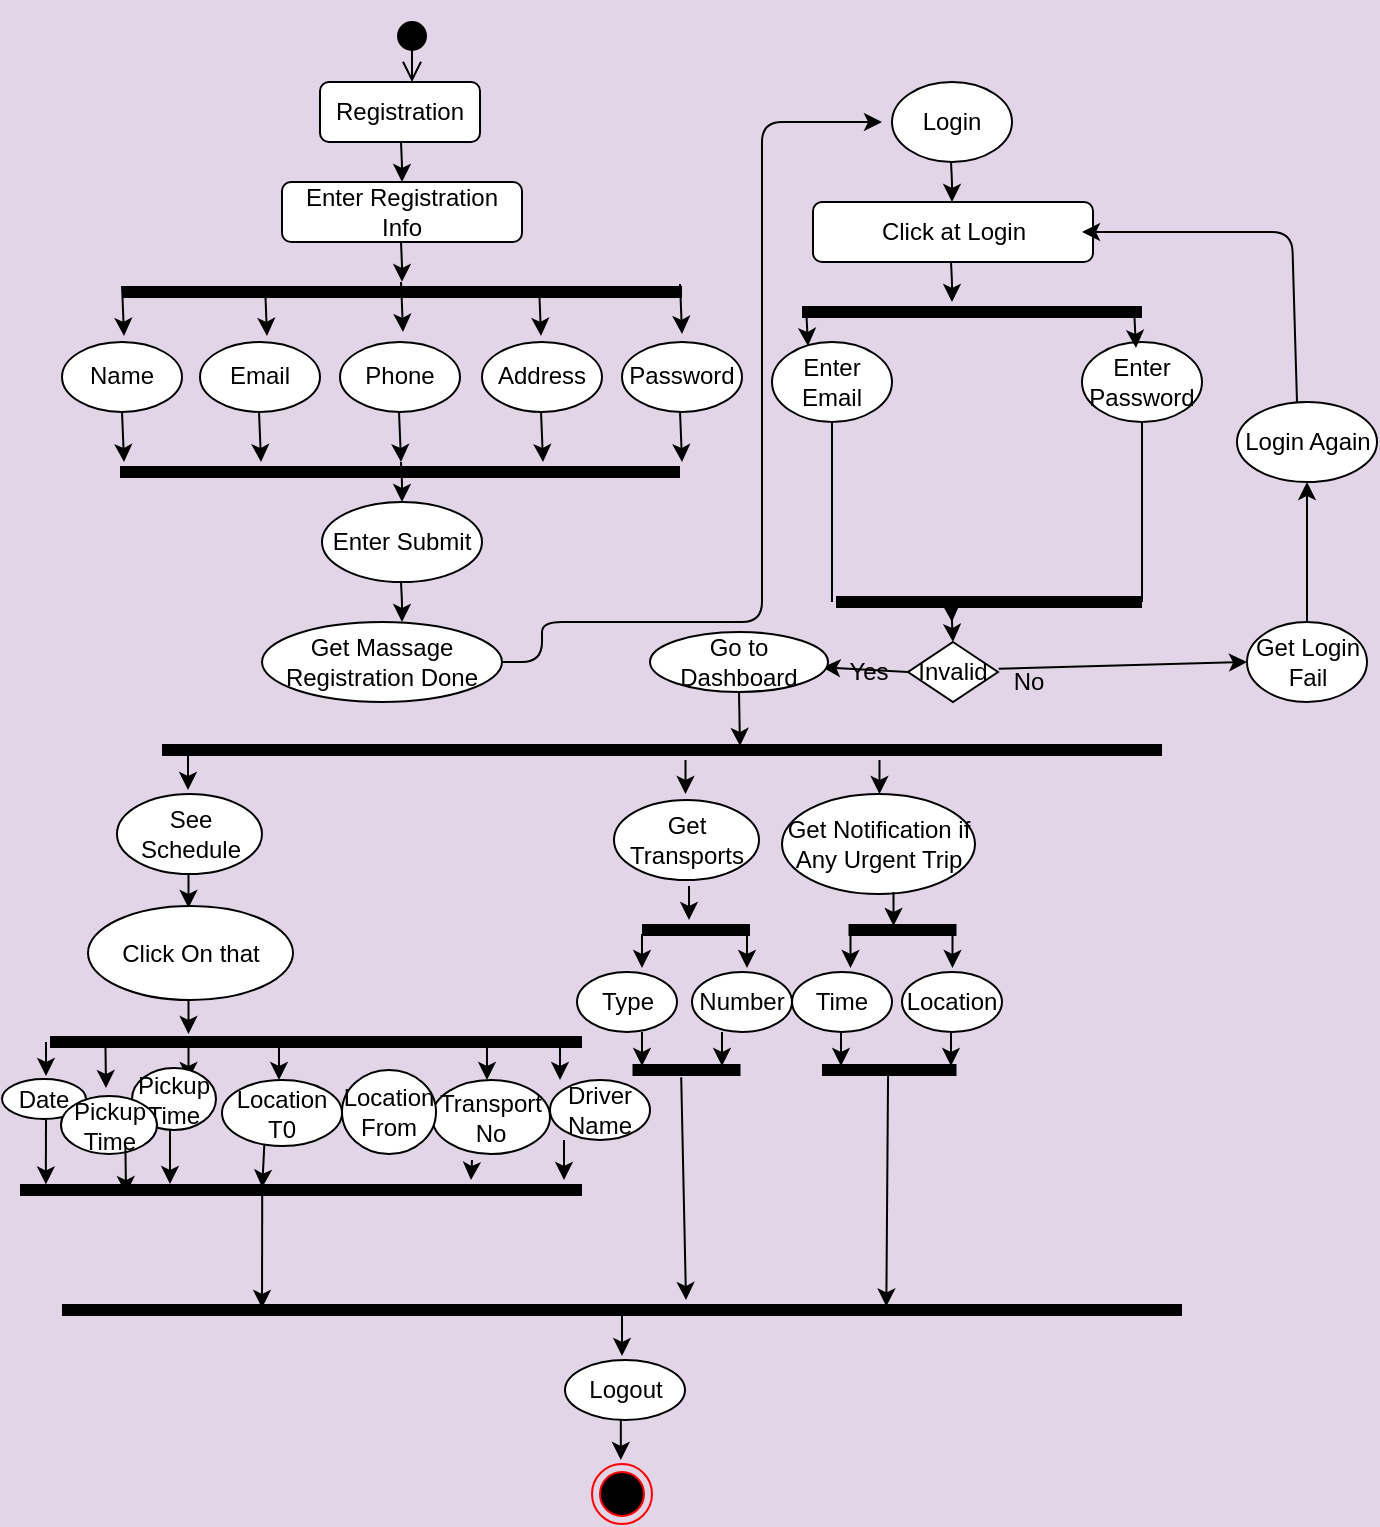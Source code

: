 <mxfile version="15.3.4" type="github">
  <diagram id="tKXObVT6ODstsICqTzrA" name="Page-1">
    <mxGraphModel dx="1036" dy="571" grid="0" gridSize="10" guides="1" tooltips="1" connect="1" arrows="1" fold="1" page="1" pageScale="1" pageWidth="827" pageHeight="1169" background="#E1D5E7" math="0" shadow="0">
      <root>
        <mxCell id="0" />
        <mxCell id="1" parent="0" />
        <mxCell id="a5vDsfFaX1BTuz3lG2Y1-60" value="" style="endArrow=classic;html=1;" parent="1" edge="1">
          <mxGeometry x="30" y="51" width="50" height="50" as="geometry">
            <mxPoint x="199.5" y="261" as="sourcePoint" />
            <mxPoint x="200" y="281" as="targetPoint" />
            <Array as="points">
              <mxPoint x="200" y="271" />
            </Array>
          </mxGeometry>
        </mxCell>
        <mxCell id="a5vDsfFaX1BTuz3lG2Y1-61" value="Get Massage Registration Done" style="ellipse;whiteSpace=wrap;html=1;" parent="1" vertex="1">
          <mxGeometry x="130" y="341" width="120" height="40" as="geometry" />
        </mxCell>
        <mxCell id="a5vDsfFaX1BTuz3lG2Y1-62" value="" style="endArrow=classic;html=1;" parent="1" edge="1">
          <mxGeometry x="30" y="41" width="50" height="50" as="geometry">
            <mxPoint x="199.5" y="321" as="sourcePoint" />
            <mxPoint x="200" y="341" as="targetPoint" />
            <Array as="points">
              <mxPoint x="200" y="331" />
            </Array>
          </mxGeometry>
        </mxCell>
        <mxCell id="a5vDsfFaX1BTuz3lG2Y1-63" value="Enter Submit" style="ellipse;whiteSpace=wrap;html=1;" parent="1" vertex="1">
          <mxGeometry x="160" y="281" width="80" height="40" as="geometry" />
        </mxCell>
        <mxCell id="a5vDsfFaX1BTuz3lG2Y1-64" value="" style="endArrow=classic;html=1;exitX=1;exitY=0.5;exitDx=0;exitDy=0;" parent="1" source="a5vDsfFaX1BTuz3lG2Y1-61" edge="1">
          <mxGeometry x="30" y="71" width="50" height="50" as="geometry">
            <mxPoint x="260" y="351" as="sourcePoint" />
            <mxPoint x="440" y="91" as="targetPoint" />
            <Array as="points">
              <mxPoint x="270" y="361" />
              <mxPoint x="270" y="341" />
              <mxPoint x="380" y="341" />
              <mxPoint x="380" y="261" />
              <mxPoint x="380" y="91" />
            </Array>
          </mxGeometry>
        </mxCell>
        <mxCell id="a5vDsfFaX1BTuz3lG2Y1-65" value="Login" style="ellipse;whiteSpace=wrap;html=1;" parent="1" vertex="1">
          <mxGeometry x="445" y="71" width="60" height="40" as="geometry" />
        </mxCell>
        <mxCell id="a5vDsfFaX1BTuz3lG2Y1-66" value="" style="endArrow=classic;html=1;" parent="1" edge="1">
          <mxGeometry x="30" y="21" width="50" height="50" as="geometry">
            <mxPoint x="474.5" y="111" as="sourcePoint" />
            <mxPoint x="475" y="131" as="targetPoint" />
            <Array as="points">
              <mxPoint x="475" y="121" />
            </Array>
          </mxGeometry>
        </mxCell>
        <mxCell id="a5vDsfFaX1BTuz3lG2Y1-67" value="Click at Login" style="rounded=1;whiteSpace=wrap;html=1;" parent="1" vertex="1">
          <mxGeometry x="405.5" y="131" width="140" height="30" as="geometry" />
        </mxCell>
        <mxCell id="a5vDsfFaX1BTuz3lG2Y1-68" value="" style="endArrow=classic;html=1;" parent="1" edge="1">
          <mxGeometry x="30" y="11" width="50" height="50" as="geometry">
            <mxPoint x="474.5" y="161" as="sourcePoint" />
            <mxPoint x="475" y="181" as="targetPoint" />
            <Array as="points">
              <mxPoint x="475" y="171" />
            </Array>
          </mxGeometry>
        </mxCell>
        <mxCell id="a5vDsfFaX1BTuz3lG2Y1-69" value="Enter Email" style="ellipse;whiteSpace=wrap;html=1;" parent="1" vertex="1">
          <mxGeometry x="385" y="201" width="60" height="40" as="geometry" />
        </mxCell>
        <mxCell id="a5vDsfFaX1BTuz3lG2Y1-70" value="Enter Password" style="ellipse;whiteSpace=wrap;html=1;" parent="1" vertex="1">
          <mxGeometry x="540" y="201" width="60" height="40" as="geometry" />
        </mxCell>
        <mxCell id="a5vDsfFaX1BTuz3lG2Y1-71" value="" style="endArrow=classic;html=1;" parent="1" edge="1">
          <mxGeometry x="56" y="4" width="50" height="50" as="geometry">
            <mxPoint x="566" y="184" as="sourcePoint" />
            <mxPoint x="567" y="204" as="targetPoint" />
            <Array as="points">
              <mxPoint x="566.5" y="194" />
            </Array>
          </mxGeometry>
        </mxCell>
        <mxCell id="a5vDsfFaX1BTuz3lG2Y1-72" value="" style="endArrow=none;html=1;entryX=0.5;entryY=1;entryDx=0;entryDy=0;" parent="1" target="a5vDsfFaX1BTuz3lG2Y1-69" edge="1">
          <mxGeometry x="30" y="71" width="50" height="50" as="geometry">
            <mxPoint x="415" y="331" as="sourcePoint" />
            <mxPoint x="460" y="281" as="targetPoint" />
          </mxGeometry>
        </mxCell>
        <mxCell id="a5vDsfFaX1BTuz3lG2Y1-73" value="" style="endArrow=none;html=1;entryX=0.5;entryY=1;entryDx=0;entryDy=0;" parent="1" target="a5vDsfFaX1BTuz3lG2Y1-70" edge="1">
          <mxGeometry x="30" y="71" width="50" height="50" as="geometry">
            <mxPoint x="570" y="331" as="sourcePoint" />
            <mxPoint x="460" y="281" as="targetPoint" />
          </mxGeometry>
        </mxCell>
        <mxCell id="a5vDsfFaX1BTuz3lG2Y1-74" value="" style="endArrow=classic;html=1;" parent="1" edge="1">
          <mxGeometry x="30" y="71" width="50" height="50" as="geometry">
            <mxPoint x="474.5" y="331" as="sourcePoint" />
            <mxPoint x="475" y="341" as="targetPoint" />
            <Array as="points">
              <mxPoint x="475" y="341" />
            </Array>
          </mxGeometry>
        </mxCell>
        <mxCell id="a5vDsfFaX1BTuz3lG2Y1-75" value="Invalid" style="rhombus;whiteSpace=wrap;html=1;" parent="1" vertex="1">
          <mxGeometry x="453" y="351" width="45" height="30" as="geometry" />
        </mxCell>
        <mxCell id="a5vDsfFaX1BTuz3lG2Y1-76" value="" style="endArrow=classic;html=1;exitX=0;exitY=0.5;exitDx=0;exitDy=0;entryX=-0.07;entryY=0.38;entryDx=0;entryDy=0;entryPerimeter=0;" parent="1" source="a5vDsfFaX1BTuz3lG2Y1-75" target="a5vDsfFaX1BTuz3lG2Y1-78" edge="1">
          <mxGeometry x="30" y="71" width="50" height="50" as="geometry">
            <mxPoint x="410" y="431" as="sourcePoint" />
            <mxPoint x="420" y="381" as="targetPoint" />
          </mxGeometry>
        </mxCell>
        <mxCell id="a5vDsfFaX1BTuz3lG2Y1-77" value="Go to Dashboard" style="ellipse;whiteSpace=wrap;html=1;" parent="1" vertex="1">
          <mxGeometry x="324" y="346" width="89" height="30" as="geometry" />
        </mxCell>
        <mxCell id="a5vDsfFaX1BTuz3lG2Y1-78" value="Yes" style="text;html=1;align=center;verticalAlign=middle;resizable=0;points=[];autosize=1;strokeColor=none;" parent="1" vertex="1">
          <mxGeometry x="413" y="356" width="40" height="20" as="geometry" />
        </mxCell>
        <mxCell id="a5vDsfFaX1BTuz3lG2Y1-79" value="No" style="text;html=1;align=center;verticalAlign=middle;resizable=0;points=[];autosize=1;strokeColor=none;" parent="1" vertex="1">
          <mxGeometry x="498" y="361" width="30" height="20" as="geometry" />
        </mxCell>
        <mxCell id="a5vDsfFaX1BTuz3lG2Y1-80" value="Get Login Fail" style="ellipse;whiteSpace=wrap;html=1;" parent="1" vertex="1">
          <mxGeometry x="622.5" y="341" width="60" height="40" as="geometry" />
        </mxCell>
        <mxCell id="a5vDsfFaX1BTuz3lG2Y1-81" value="" style="endArrow=classic;html=1;entryX=0;entryY=0.5;entryDx=0;entryDy=0;exitX=0.011;exitY=0.167;exitDx=0;exitDy=0;exitPerimeter=0;" parent="1" source="a5vDsfFaX1BTuz3lG2Y1-79" target="a5vDsfFaX1BTuz3lG2Y1-80" edge="1">
          <mxGeometry x="30" y="63" width="50" height="50" as="geometry">
            <mxPoint x="497" y="373" as="sourcePoint" />
            <mxPoint x="590" y="373" as="targetPoint" />
          </mxGeometry>
        </mxCell>
        <mxCell id="a5vDsfFaX1BTuz3lG2Y1-82" value="" style="endArrow=classic;html=1;exitX=0.5;exitY=0;exitDx=0;exitDy=0;" parent="1" edge="1">
          <mxGeometry x="25" y="71" width="50" height="50" as="geometry">
            <mxPoint x="647.5" y="231" as="sourcePoint" />
            <mxPoint x="540" y="146" as="targetPoint" />
            <Array as="points">
              <mxPoint x="645" y="146" />
            </Array>
          </mxGeometry>
        </mxCell>
        <mxCell id="a5vDsfFaX1BTuz3lG2Y1-83" value="Login Again" style="ellipse;whiteSpace=wrap;html=1;" parent="1" vertex="1">
          <mxGeometry x="617.5" y="231" width="70" height="40" as="geometry" />
        </mxCell>
        <mxCell id="a5vDsfFaX1BTuz3lG2Y1-84" value="" style="endArrow=classic;html=1;exitX=0.5;exitY=0;exitDx=0;exitDy=0;entryX=0.5;entryY=1;entryDx=0;entryDy=0;" parent="1" source="a5vDsfFaX1BTuz3lG2Y1-80" target="a5vDsfFaX1BTuz3lG2Y1-83" edge="1">
          <mxGeometry x="30" y="71" width="50" height="50" as="geometry">
            <mxPoint x="410" y="431" as="sourcePoint" />
            <mxPoint x="460" y="381" as="targetPoint" />
          </mxGeometry>
        </mxCell>
        <mxCell id="a5vDsfFaX1BTuz3lG2Y1-85" value="Registration" style="rounded=1;whiteSpace=wrap;html=1;" parent="1" vertex="1">
          <mxGeometry x="159" y="71" width="80" height="30" as="geometry" />
        </mxCell>
        <mxCell id="a5vDsfFaX1BTuz3lG2Y1-86" value="Enter Registration Info" style="rounded=1;whiteSpace=wrap;html=1;" parent="1" vertex="1">
          <mxGeometry x="140" y="121" width="120" height="30" as="geometry" />
        </mxCell>
        <mxCell id="a5vDsfFaX1BTuz3lG2Y1-87" value="" style="endArrow=classic;html=1;" parent="1" edge="1">
          <mxGeometry x="30" y="66.142" width="50" height="58.294" as="geometry">
            <mxPoint x="199.5" y="101.118" as="sourcePoint" />
            <mxPoint x="200" y="121" as="targetPoint" />
            <Array as="points">
              <mxPoint x="200" y="112.777" />
            </Array>
          </mxGeometry>
        </mxCell>
        <mxCell id="a5vDsfFaX1BTuz3lG2Y1-88" value="" style="endArrow=classic;html=1;" parent="1" edge="1">
          <mxGeometry x="30" y="46.072" width="50" height="58.294" as="geometry">
            <mxPoint x="199.5" y="151.001" as="sourcePoint" />
            <mxPoint x="200" y="170.93" as="targetPoint" />
            <Array as="points">
              <mxPoint x="200" y="162.66" />
            </Array>
          </mxGeometry>
        </mxCell>
        <mxCell id="a5vDsfFaX1BTuz3lG2Y1-89" value="Name" style="ellipse;whiteSpace=wrap;html=1;" parent="1" vertex="1">
          <mxGeometry x="30" y="201.004" width="60" height="34.976" as="geometry" />
        </mxCell>
        <mxCell id="a5vDsfFaX1BTuz3lG2Y1-90" value="Email" style="ellipse;whiteSpace=wrap;html=1;" parent="1" vertex="1">
          <mxGeometry x="99" y="201.004" width="60" height="34.976" as="geometry" />
        </mxCell>
        <mxCell id="a5vDsfFaX1BTuz3lG2Y1-91" value="Phone" style="ellipse;whiteSpace=wrap;html=1;" parent="1" vertex="1">
          <mxGeometry x="169" y="201.004" width="60" height="34.976" as="geometry" />
        </mxCell>
        <mxCell id="a5vDsfFaX1BTuz3lG2Y1-92" value="Address" style="ellipse;whiteSpace=wrap;html=1;" parent="1" vertex="1">
          <mxGeometry x="240" y="201.004" width="60" height="34.976" as="geometry" />
        </mxCell>
        <mxCell id="a5vDsfFaX1BTuz3lG2Y1-93" value="Password" style="ellipse;whiteSpace=wrap;html=1;" parent="1" vertex="1">
          <mxGeometry x="310" y="201.004" width="60" height="34.976" as="geometry" />
        </mxCell>
        <mxCell id="a5vDsfFaX1BTuz3lG2Y1-94" value="" style="html=1;verticalAlign=bottom;startArrow=circle;startFill=1;endArrow=open;startSize=6;endSize=8;" parent="1" edge="1">
          <mxGeometry x="30" y="40" width="80" as="geometry">
            <mxPoint x="205" y="40" as="sourcePoint" />
            <mxPoint x="205" y="71" as="targetPoint" />
          </mxGeometry>
        </mxCell>
        <mxCell id="a5vDsfFaX1BTuz3lG2Y1-95" value="" style="shape=line;html=1;strokeWidth=6;" parent="1" vertex="1">
          <mxGeometry x="60" y="171" width="280" height="10" as="geometry" />
        </mxCell>
        <mxCell id="a5vDsfFaX1BTuz3lG2Y1-96" value="" style="endArrow=classic;html=1;" parent="1" edge="1">
          <mxGeometry x="30" y="33.092" width="50" height="58.294" as="geometry">
            <mxPoint x="60" y="172.997" as="sourcePoint" />
            <mxPoint x="61" y="197.95" as="targetPoint" />
            <Array as="points">
              <mxPoint x="60.5" y="184.656" />
            </Array>
          </mxGeometry>
        </mxCell>
        <mxCell id="a5vDsfFaX1BTuz3lG2Y1-97" value="" style="endArrow=classic;html=1;" parent="1" edge="1">
          <mxGeometry x="101.5" y="33.092" width="50" height="58.294" as="geometry">
            <mxPoint x="131.5" y="172.997" as="sourcePoint" />
            <mxPoint x="132.5" y="197.95" as="targetPoint" />
            <Array as="points">
              <mxPoint x="132" y="184.656" />
            </Array>
          </mxGeometry>
        </mxCell>
        <mxCell id="a5vDsfFaX1BTuz3lG2Y1-98" value="" style="endArrow=classic;html=1;" parent="1" edge="1">
          <mxGeometry x="169.5" y="31.092" width="50" height="58.294" as="geometry">
            <mxPoint x="199.5" y="170.997" as="sourcePoint" />
            <mxPoint x="200.5" y="195.95" as="targetPoint" />
            <Array as="points">
              <mxPoint x="200" y="182.656" />
            </Array>
          </mxGeometry>
        </mxCell>
        <mxCell id="a5vDsfFaX1BTuz3lG2Y1-99" value="" style="endArrow=classic;html=1;" parent="1" edge="1">
          <mxGeometry x="238.5" y="33.092" width="50" height="58.294" as="geometry">
            <mxPoint x="268.5" y="172.997" as="sourcePoint" />
            <mxPoint x="269.5" y="197.95" as="targetPoint" />
            <Array as="points">
              <mxPoint x="269" y="184.656" />
            </Array>
          </mxGeometry>
        </mxCell>
        <mxCell id="a5vDsfFaX1BTuz3lG2Y1-100" value="" style="endArrow=classic;html=1;" parent="1" edge="1">
          <mxGeometry x="309" y="32.092" width="50" height="58.294" as="geometry">
            <mxPoint x="339" y="171.997" as="sourcePoint" />
            <mxPoint x="340" y="196.95" as="targetPoint" />
            <Array as="points">
              <mxPoint x="339.5" y="183.656" />
            </Array>
          </mxGeometry>
        </mxCell>
        <mxCell id="a5vDsfFaX1BTuz3lG2Y1-101" value="" style="endArrow=classic;html=1;" parent="1" edge="1">
          <mxGeometry x="30" y="96.072" width="50" height="58.294" as="geometry">
            <mxPoint x="60" y="235.977" as="sourcePoint" />
            <mxPoint x="61" y="261" as="targetPoint" />
            <Array as="points">
              <mxPoint x="60.5" y="247.636" />
            </Array>
          </mxGeometry>
        </mxCell>
        <mxCell id="a5vDsfFaX1BTuz3lG2Y1-102" value="" style="endArrow=classic;html=1;" parent="1" edge="1">
          <mxGeometry x="98.5" y="96.072" width="50" height="58.294" as="geometry">
            <mxPoint x="128.5" y="235.977" as="sourcePoint" />
            <mxPoint x="129.5" y="261" as="targetPoint" />
            <Array as="points">
              <mxPoint x="129" y="247.636" />
            </Array>
          </mxGeometry>
        </mxCell>
        <mxCell id="a5vDsfFaX1BTuz3lG2Y1-103" value="" style="endArrow=classic;html=1;" parent="1" edge="1">
          <mxGeometry x="168.5" y="96.072" width="50" height="58.294" as="geometry">
            <mxPoint x="198.5" y="235.977" as="sourcePoint" />
            <mxPoint x="199.5" y="261" as="targetPoint" />
            <Array as="points">
              <mxPoint x="199" y="247.636" />
            </Array>
          </mxGeometry>
        </mxCell>
        <mxCell id="a5vDsfFaX1BTuz3lG2Y1-104" value="" style="endArrow=classic;html=1;" parent="1" edge="1">
          <mxGeometry x="239.5" y="96.072" width="50" height="58.294" as="geometry">
            <mxPoint x="269.5" y="235.977" as="sourcePoint" />
            <mxPoint x="270.5" y="261" as="targetPoint" />
            <Array as="points">
              <mxPoint x="270" y="247.636" />
            </Array>
          </mxGeometry>
        </mxCell>
        <mxCell id="a5vDsfFaX1BTuz3lG2Y1-105" value="" style="endArrow=classic;html=1;" parent="1" edge="1">
          <mxGeometry x="309" y="96.072" width="50" height="58.294" as="geometry">
            <mxPoint x="339" y="235.977" as="sourcePoint" />
            <mxPoint x="340" y="261" as="targetPoint" />
            <Array as="points">
              <mxPoint x="339.5" y="247.636" />
            </Array>
          </mxGeometry>
        </mxCell>
        <mxCell id="a5vDsfFaX1BTuz3lG2Y1-106" value="" style="shape=line;html=1;strokeWidth=6;" parent="1" vertex="1">
          <mxGeometry x="59" y="261" width="280" height="10" as="geometry" />
        </mxCell>
        <mxCell id="a5vDsfFaX1BTuz3lG2Y1-107" value="" style="shape=line;html=1;strokeWidth=6;" parent="1" vertex="1">
          <mxGeometry x="400" y="181" width="170" height="10" as="geometry" />
        </mxCell>
        <mxCell id="a5vDsfFaX1BTuz3lG2Y1-108" value="" style="endArrow=classic;html=1;" parent="1" edge="1">
          <mxGeometry x="-108" y="3" width="50" height="50" as="geometry">
            <mxPoint x="402" y="183" as="sourcePoint" />
            <mxPoint x="403" y="203" as="targetPoint" />
            <Array as="points">
              <mxPoint x="402.5" y="193" />
            </Array>
          </mxGeometry>
        </mxCell>
        <mxCell id="a5vDsfFaX1BTuz3lG2Y1-109" value="" style="endArrow=classic;html=1;" parent="1" edge="1">
          <mxGeometry x="-35.5" y="151" width="50" height="50" as="geometry">
            <mxPoint x="474.5" y="331" as="sourcePoint" />
            <mxPoint x="475.5" y="351" as="targetPoint" />
            <Array as="points">
              <mxPoint x="475" y="341" />
            </Array>
          </mxGeometry>
        </mxCell>
        <mxCell id="a5vDsfFaX1BTuz3lG2Y1-110" value="" style="shape=line;html=1;strokeWidth=6;" parent="1" vertex="1">
          <mxGeometry x="417" y="326" width="153" height="10" as="geometry" />
        </mxCell>
        <mxCell id="a5vDsfFaX1BTuz3lG2Y1-2" value="" style="shape=line;html=1;strokeWidth=6;rotation=0;" parent="1" vertex="1">
          <mxGeometry x="80" y="400" width="500" height="10" as="geometry" />
        </mxCell>
        <mxCell id="a5vDsfFaX1BTuz3lG2Y1-3" value="" style="endArrow=classic;html=1;" parent="1" edge="1">
          <mxGeometry x="35" y="307" width="50" height="50" as="geometry">
            <mxPoint x="93" y="408" as="sourcePoint" />
            <mxPoint x="93" y="425" as="targetPoint" />
          </mxGeometry>
        </mxCell>
        <mxCell id="a5vDsfFaX1BTuz3lG2Y1-4" value="" style="endArrow=classic;html=1;" parent="1" edge="1">
          <mxGeometry x="283.75" y="309" width="50" height="50" as="geometry">
            <mxPoint x="341.75" y="410" as="sourcePoint" />
            <mxPoint x="341.75" y="427" as="targetPoint" />
          </mxGeometry>
        </mxCell>
        <mxCell id="a5vDsfFaX1BTuz3lG2Y1-5" value="" style="endArrow=classic;html=1;" parent="1" edge="1">
          <mxGeometry x="380.75" y="309" width="50" height="50" as="geometry">
            <mxPoint x="438.75" y="410" as="sourcePoint" />
            <mxPoint x="438.75" y="427" as="targetPoint" />
          </mxGeometry>
        </mxCell>
        <mxCell id="a5vDsfFaX1BTuz3lG2Y1-7" value="See Schedule" style="ellipse;whiteSpace=wrap;html=1;" parent="1" vertex="1">
          <mxGeometry x="57.5" y="427" width="72.5" height="40" as="geometry" />
        </mxCell>
        <mxCell id="a5vDsfFaX1BTuz3lG2Y1-8" value="Get Transports" style="ellipse;whiteSpace=wrap;html=1;" parent="1" vertex="1">
          <mxGeometry x="306" y="430" width="72.5" height="40" as="geometry" />
        </mxCell>
        <mxCell id="a5vDsfFaX1BTuz3lG2Y1-9" value="Get Notification if Any Urgent Trip" style="ellipse;whiteSpace=wrap;html=1;" parent="1" vertex="1">
          <mxGeometry x="390" y="427" width="96.5" height="50" as="geometry" />
        </mxCell>
        <mxCell id="a5vDsfFaX1BTuz3lG2Y1-11" value="" style="endArrow=classic;html=1;" parent="1" edge="1">
          <mxGeometry x="35.25" y="366" width="50" height="50" as="geometry">
            <mxPoint x="93.25" y="467" as="sourcePoint" />
            <mxPoint x="93.25" y="484" as="targetPoint" />
          </mxGeometry>
        </mxCell>
        <mxCell id="a5vDsfFaX1BTuz3lG2Y1-12" value="Click On that" style="ellipse;whiteSpace=wrap;html=1;" parent="1" vertex="1">
          <mxGeometry x="43" y="483" width="102.5" height="47" as="geometry" />
        </mxCell>
        <mxCell id="a5vDsfFaX1BTuz3lG2Y1-13" value="" style="shape=line;html=1;strokeWidth=6;rotation=0;" parent="1" vertex="1">
          <mxGeometry x="24" y="546" width="266" height="10" as="geometry" />
        </mxCell>
        <mxCell id="a5vDsfFaX1BTuz3lG2Y1-14" value="" style="endArrow=classic;html=1;" parent="1" edge="1">
          <mxGeometry x="35.25" y="429" width="50" height="50" as="geometry">
            <mxPoint x="93.25" y="530" as="sourcePoint" />
            <mxPoint x="93.25" y="547" as="targetPoint" />
          </mxGeometry>
        </mxCell>
        <mxCell id="a5vDsfFaX1BTuz3lG2Y1-15" value="" style="endArrow=classic;html=1;" parent="1" edge="1">
          <mxGeometry x="-29" y="450" width="50" height="50" as="geometry">
            <mxPoint x="22" y="551" as="sourcePoint" />
            <mxPoint x="22" y="568" as="targetPoint" />
          </mxGeometry>
        </mxCell>
        <mxCell id="a5vDsfFaX1BTuz3lG2Y1-16" value="" style="endArrow=classic;html=1;" parent="1" edge="1">
          <mxGeometry x="35.25" y="452" width="50" height="50" as="geometry">
            <mxPoint x="93.25" y="553" as="sourcePoint" />
            <mxPoint x="93.25" y="570" as="targetPoint" />
          </mxGeometry>
        </mxCell>
        <mxCell id="a5vDsfFaX1BTuz3lG2Y1-17" value="" style="endArrow=classic;html=1;" parent="1" edge="1">
          <mxGeometry x="80.5" y="452" width="50" height="50" as="geometry">
            <mxPoint x="138.5" y="553" as="sourcePoint" />
            <mxPoint x="138.5" y="570" as="targetPoint" />
          </mxGeometry>
        </mxCell>
        <mxCell id="a5vDsfFaX1BTuz3lG2Y1-18" value="" style="endArrow=classic;html=1;" parent="1" edge="1">
          <mxGeometry x="184.5" y="452" width="50" height="50" as="geometry">
            <mxPoint x="242.5" y="553" as="sourcePoint" />
            <mxPoint x="242.5" y="570" as="targetPoint" />
          </mxGeometry>
        </mxCell>
        <mxCell id="a5vDsfFaX1BTuz3lG2Y1-19" value="" style="endArrow=classic;html=1;" parent="1" edge="1">
          <mxGeometry x="221" y="452" width="50" height="50" as="geometry">
            <mxPoint x="279" y="553" as="sourcePoint" />
            <mxPoint x="279" y="570" as="targetPoint" />
          </mxGeometry>
        </mxCell>
        <mxCell id="a5vDsfFaX1BTuz3lG2Y1-20" value="Date" style="ellipse;whiteSpace=wrap;html=1;" parent="1" vertex="1">
          <mxGeometry y="569.5" width="42" height="20" as="geometry" />
        </mxCell>
        <mxCell id="a5vDsfFaX1BTuz3lG2Y1-21" value="Pickup&lt;br&gt;Time" style="ellipse;whiteSpace=wrap;html=1;" parent="1" vertex="1">
          <mxGeometry x="65" y="564" width="42" height="31" as="geometry" />
        </mxCell>
        <mxCell id="a5vDsfFaX1BTuz3lG2Y1-22" value="Location&lt;br&gt;T0" style="ellipse;whiteSpace=wrap;html=1;" parent="1" vertex="1">
          <mxGeometry x="110" y="570" width="60" height="33" as="geometry" />
        </mxCell>
        <mxCell id="a5vDsfFaX1BTuz3lG2Y1-23" value="Transport No" style="ellipse;whiteSpace=wrap;html=1;" parent="1" vertex="1">
          <mxGeometry x="215" y="570" width="59" height="37" as="geometry" />
        </mxCell>
        <mxCell id="a5vDsfFaX1BTuz3lG2Y1-24" value="Driver Name" style="ellipse;whiteSpace=wrap;html=1;" parent="1" vertex="1">
          <mxGeometry x="274" y="570" width="50" height="30" as="geometry" />
        </mxCell>
        <mxCell id="a5vDsfFaX1BTuz3lG2Y1-25" value="" style="shape=line;html=1;strokeWidth=6;rotation=0;" parent="1" vertex="1">
          <mxGeometry x="9" y="620" width="281" height="10" as="geometry" />
        </mxCell>
        <mxCell id="a5vDsfFaX1BTuz3lG2Y1-26" value="" style="endArrow=classic;html=1;" parent="1" edge="1">
          <mxGeometry x="223" y="499" width="50" height="50" as="geometry">
            <mxPoint x="281" y="600" as="sourcePoint" />
            <mxPoint x="281" y="620" as="targetPoint" />
          </mxGeometry>
        </mxCell>
        <mxCell id="a5vDsfFaX1BTuz3lG2Y1-27" value="" style="endArrow=classic;html=1;" parent="1" edge="1">
          <mxGeometry x="176.5" y="502" width="50" height="50" as="geometry">
            <mxPoint x="235" y="610" as="sourcePoint" />
            <mxPoint x="234.5" y="620" as="targetPoint" />
          </mxGeometry>
        </mxCell>
        <mxCell id="a5vDsfFaX1BTuz3lG2Y1-28" value="" style="endArrow=classic;html=1;entryX=0.431;entryY=0.38;entryDx=0;entryDy=0;entryPerimeter=0;exitX=0.353;exitY=0.97;exitDx=0;exitDy=0;exitPerimeter=0;" parent="1" target="a5vDsfFaX1BTuz3lG2Y1-25" edge="1" source="a5vDsfFaX1BTuz3lG2Y1-22">
          <mxGeometry x="80.5" y="489" width="50" height="50" as="geometry">
            <mxPoint x="140" y="606" as="sourcePoint" />
            <mxPoint x="138.5" y="607" as="targetPoint" />
          </mxGeometry>
        </mxCell>
        <mxCell id="a5vDsfFaX1BTuz3lG2Y1-29" value="" style="endArrow=classic;html=1;" parent="1" edge="1">
          <mxGeometry x="27.5" y="489" width="50" height="50" as="geometry">
            <mxPoint x="84" y="595" as="sourcePoint" />
            <mxPoint x="84" y="622" as="targetPoint" />
          </mxGeometry>
        </mxCell>
        <mxCell id="a5vDsfFaX1BTuz3lG2Y1-30" value="" style="endArrow=classic;html=1;entryX=0.04;entryY=0.22;entryDx=0;entryDy=0;entryPerimeter=0;" parent="1" edge="1">
          <mxGeometry x="-36" y="489" width="50" height="50" as="geometry">
            <mxPoint x="22" y="590" as="sourcePoint" />
            <mxPoint x="21.92" y="622.2" as="targetPoint" />
          </mxGeometry>
        </mxCell>
        <mxCell id="a5vDsfFaX1BTuz3lG2Y1-31" value="" style="endArrow=classic;html=1;exitX=0.431;exitY=0.62;exitDx=0;exitDy=0;exitPerimeter=0;" parent="1" source="a5vDsfFaX1BTuz3lG2Y1-25" edge="1">
          <mxGeometry x="18" y="400" width="50" height="50" as="geometry">
            <mxPoint x="390" y="600" as="sourcePoint" />
            <mxPoint x="130" y="684" as="targetPoint" />
          </mxGeometry>
        </mxCell>
        <mxCell id="a5vDsfFaX1BTuz3lG2Y1-32" value="" style="shape=line;html=1;strokeWidth=6;rotation=0;" parent="1" vertex="1">
          <mxGeometry x="320" y="490" width="54" height="10" as="geometry" />
        </mxCell>
        <mxCell id="a5vDsfFaX1BTuz3lG2Y1-33" value="" style="endArrow=classic;html=1;" parent="1" edge="1">
          <mxGeometry x="285.5" y="372" width="50" height="50" as="geometry">
            <mxPoint x="343.5" y="473" as="sourcePoint" />
            <mxPoint x="343.5" y="490" as="targetPoint" />
          </mxGeometry>
        </mxCell>
        <mxCell id="a5vDsfFaX1BTuz3lG2Y1-34" value="" style="endArrow=classic;html=1;" parent="1" edge="1">
          <mxGeometry x="262" y="396" width="50" height="50" as="geometry">
            <mxPoint x="320" y="497" as="sourcePoint" />
            <mxPoint x="320" y="514" as="targetPoint" />
          </mxGeometry>
        </mxCell>
        <mxCell id="a5vDsfFaX1BTuz3lG2Y1-35" value="" style="endArrow=classic;html=1;" parent="1" edge="1">
          <mxGeometry x="314.5" y="396" width="50" height="50" as="geometry">
            <mxPoint x="372.5" y="497" as="sourcePoint" />
            <mxPoint x="372.5" y="514" as="targetPoint" />
          </mxGeometry>
        </mxCell>
        <mxCell id="a5vDsfFaX1BTuz3lG2Y1-36" value="Type" style="ellipse;whiteSpace=wrap;html=1;" parent="1" vertex="1">
          <mxGeometry x="287.5" y="516" width="50" height="30" as="geometry" />
        </mxCell>
        <mxCell id="a5vDsfFaX1BTuz3lG2Y1-37" value="Number" style="ellipse;whiteSpace=wrap;html=1;" parent="1" vertex="1">
          <mxGeometry x="345" y="516" width="50" height="30" as="geometry" />
        </mxCell>
        <mxCell id="a5vDsfFaX1BTuz3lG2Y1-38" value="" style="shape=line;html=1;strokeWidth=6;rotation=0;" parent="1" vertex="1">
          <mxGeometry x="315.25" y="560" width="54" height="10" as="geometry" />
        </mxCell>
        <mxCell id="a5vDsfFaX1BTuz3lG2Y1-39" value="" style="endArrow=classic;html=1;" parent="1" edge="1">
          <mxGeometry x="302" y="445" width="50" height="50" as="geometry">
            <mxPoint x="360" y="546" as="sourcePoint" />
            <mxPoint x="360" y="563" as="targetPoint" />
          </mxGeometry>
        </mxCell>
        <mxCell id="a5vDsfFaX1BTuz3lG2Y1-40" value="" style="endArrow=classic;html=1;" parent="1" edge="1">
          <mxGeometry x="262" y="445" width="50" height="50" as="geometry">
            <mxPoint x="320" y="546" as="sourcePoint" />
            <mxPoint x="320" y="563" as="targetPoint" />
          </mxGeometry>
        </mxCell>
        <mxCell id="a5vDsfFaX1BTuz3lG2Y1-41" value="" style="endArrow=classic;html=1;exitX=0.451;exitY=0.86;exitDx=0;exitDy=0;exitPerimeter=0;" parent="1" source="a5vDsfFaX1BTuz3lG2Y1-38" edge="1">
          <mxGeometry x="18" y="400" width="50" height="50" as="geometry">
            <mxPoint x="390" y="590" as="sourcePoint" />
            <mxPoint x="342" y="680" as="targetPoint" />
          </mxGeometry>
        </mxCell>
        <mxCell id="a5vDsfFaX1BTuz3lG2Y1-42" value="" style="endArrow=classic;html=1;" parent="1" edge="1">
          <mxGeometry x="387.75" y="375" width="50" height="50" as="geometry">
            <mxPoint x="445.75" y="476" as="sourcePoint" />
            <mxPoint x="445.75" y="493" as="targetPoint" />
          </mxGeometry>
        </mxCell>
        <mxCell id="a5vDsfFaX1BTuz3lG2Y1-43" value="" style="shape=line;html=1;strokeWidth=6;rotation=0;" parent="1" vertex="1">
          <mxGeometry x="423.25" y="490" width="54" height="10" as="geometry" />
        </mxCell>
        <mxCell id="a5vDsfFaX1BTuz3lG2Y1-44" value="" style="endArrow=classic;html=1;" parent="1" edge="1">
          <mxGeometry x="366.25" y="396" width="50" height="50" as="geometry">
            <mxPoint x="424.25" y="497" as="sourcePoint" />
            <mxPoint x="424.25" y="514" as="targetPoint" />
          </mxGeometry>
        </mxCell>
        <mxCell id="a5vDsfFaX1BTuz3lG2Y1-45" value="" style="endArrow=classic;html=1;" parent="1" edge="1">
          <mxGeometry x="417.25" y="396" width="50" height="50" as="geometry">
            <mxPoint x="475.25" y="497" as="sourcePoint" />
            <mxPoint x="475.25" y="514" as="targetPoint" />
          </mxGeometry>
        </mxCell>
        <mxCell id="a5vDsfFaX1BTuz3lG2Y1-46" value="Time" style="ellipse;whiteSpace=wrap;html=1;" parent="1" vertex="1">
          <mxGeometry x="395" y="516" width="50" height="30" as="geometry" />
        </mxCell>
        <mxCell id="a5vDsfFaX1BTuz3lG2Y1-47" value="Location" style="ellipse;whiteSpace=wrap;html=1;" parent="1" vertex="1">
          <mxGeometry x="450" y="516" width="50" height="30" as="geometry" />
        </mxCell>
        <mxCell id="a5vDsfFaX1BTuz3lG2Y1-48" value="" style="endArrow=classic;html=1;" parent="1" edge="1">
          <mxGeometry x="361.5" y="445" width="50" height="50" as="geometry">
            <mxPoint x="419.5" y="546" as="sourcePoint" />
            <mxPoint x="419.5" y="563" as="targetPoint" />
          </mxGeometry>
        </mxCell>
        <mxCell id="a5vDsfFaX1BTuz3lG2Y1-49" value="" style="endArrow=classic;html=1;" parent="1" edge="1">
          <mxGeometry x="416.5" y="445" width="50" height="50" as="geometry">
            <mxPoint x="474.5" y="546" as="sourcePoint" />
            <mxPoint x="474.5" y="563" as="targetPoint" />
          </mxGeometry>
        </mxCell>
        <mxCell id="a5vDsfFaX1BTuz3lG2Y1-50" value="" style="shape=line;html=1;strokeWidth=6;rotation=0;" parent="1" vertex="1">
          <mxGeometry x="410" y="560" width="67.25" height="10" as="geometry" />
        </mxCell>
        <mxCell id="a5vDsfFaX1BTuz3lG2Y1-51" value="" style="endArrow=classic;html=1;exitX=0.451;exitY=0.86;exitDx=0;exitDy=0;exitPerimeter=0;entryX=0.736;entryY=0.324;entryDx=0;entryDy=0;entryPerimeter=0;" parent="1" target="a5vDsfFaX1BTuz3lG2Y1-55" edge="1">
          <mxGeometry x="18" y="400" width="50" height="50" as="geometry">
            <mxPoint x="443.054" y="564.0" as="sourcePoint" />
            <mxPoint x="445.45" y="1076.2" as="targetPoint" />
          </mxGeometry>
        </mxCell>
        <mxCell id="a5vDsfFaX1BTuz3lG2Y1-55" value="" style="shape=line;html=1;strokeWidth=6;rotation=0;" parent="1" vertex="1">
          <mxGeometry x="30" y="680" width="560" height="10" as="geometry" />
        </mxCell>
        <mxCell id="a5vDsfFaX1BTuz3lG2Y1-56" value="" style="endArrow=classic;html=1;" parent="1" edge="1">
          <mxGeometry x="18" y="400" width="50" height="50" as="geometry">
            <mxPoint x="310" y="688" as="sourcePoint" />
            <mxPoint x="310" y="708" as="targetPoint" />
          </mxGeometry>
        </mxCell>
        <mxCell id="a5vDsfFaX1BTuz3lG2Y1-57" value="Logout" style="ellipse;whiteSpace=wrap;html=1;" parent="1" vertex="1">
          <mxGeometry x="281.5" y="710" width="60" height="30" as="geometry" />
        </mxCell>
        <mxCell id="a5vDsfFaX1BTuz3lG2Y1-58" value="" style="endArrow=classic;html=1;" parent="1" edge="1">
          <mxGeometry x="18" y="400" width="50" height="50" as="geometry">
            <mxPoint x="309.41" y="740.0" as="sourcePoint" />
            <mxPoint x="309.41" y="760.0" as="targetPoint" />
          </mxGeometry>
        </mxCell>
        <mxCell id="a5vDsfFaX1BTuz3lG2Y1-111" value="" style="endArrow=classic;html=1;exitX=0.5;exitY=1;exitDx=0;exitDy=0;entryX=0.578;entryY=0.3;entryDx=0;entryDy=0;entryPerimeter=0;" parent="1" source="a5vDsfFaX1BTuz3lG2Y1-77" target="a5vDsfFaX1BTuz3lG2Y1-2" edge="1">
          <mxGeometry width="50" height="50" relative="1" as="geometry">
            <mxPoint x="390" y="490" as="sourcePoint" />
            <mxPoint x="440" y="440" as="targetPoint" />
          </mxGeometry>
        </mxCell>
        <mxCell id="a5vDsfFaX1BTuz3lG2Y1-112" value="" style="ellipse;html=1;shape=endState;fillColor=#000000;strokeColor=#ff0000;" parent="1" vertex="1">
          <mxGeometry x="295" y="762" width="30" height="30" as="geometry" />
        </mxCell>
        <mxCell id="vuKiZ0X63pVpHRjLYfih-1" value="Location&lt;br&gt;From" style="ellipse;whiteSpace=wrap;html=1;" vertex="1" parent="1">
          <mxGeometry x="170" y="565" width="47" height="42" as="geometry" />
        </mxCell>
        <mxCell id="vuKiZ0X63pVpHRjLYfih-3" value="Pickup&lt;br&gt;Time" style="ellipse;whiteSpace=wrap;html=1;" vertex="1" parent="1">
          <mxGeometry x="29.5" y="578" width="48" height="29" as="geometry" />
        </mxCell>
        <mxCell id="vuKiZ0X63pVpHRjLYfih-5" value="" style="endArrow=classic;html=1;sourcePerimeterSpacing=8;targetPerimeterSpacing=8;exitX=0.153;exitY=0.4;exitDx=0;exitDy=0;exitPerimeter=0;" edge="1" parent="1">
          <mxGeometry width="50" height="50" relative="1" as="geometry">
            <mxPoint x="51.698" y="550" as="sourcePoint" />
            <mxPoint x="52" y="574" as="targetPoint" />
          </mxGeometry>
        </mxCell>
        <mxCell id="vuKiZ0X63pVpHRjLYfih-8" value="" style="endArrow=classic;html=1;sourcePerimeterSpacing=8;targetPerimeterSpacing=8;exitX=0.153;exitY=0.4;exitDx=0;exitDy=0;exitPerimeter=0;" edge="1" parent="1">
          <mxGeometry width="50" height="50" relative="1" as="geometry">
            <mxPoint x="61.698" y="603" as="sourcePoint" />
            <mxPoint x="62" y="627" as="targetPoint" />
          </mxGeometry>
        </mxCell>
      </root>
    </mxGraphModel>
  </diagram>
</mxfile>
